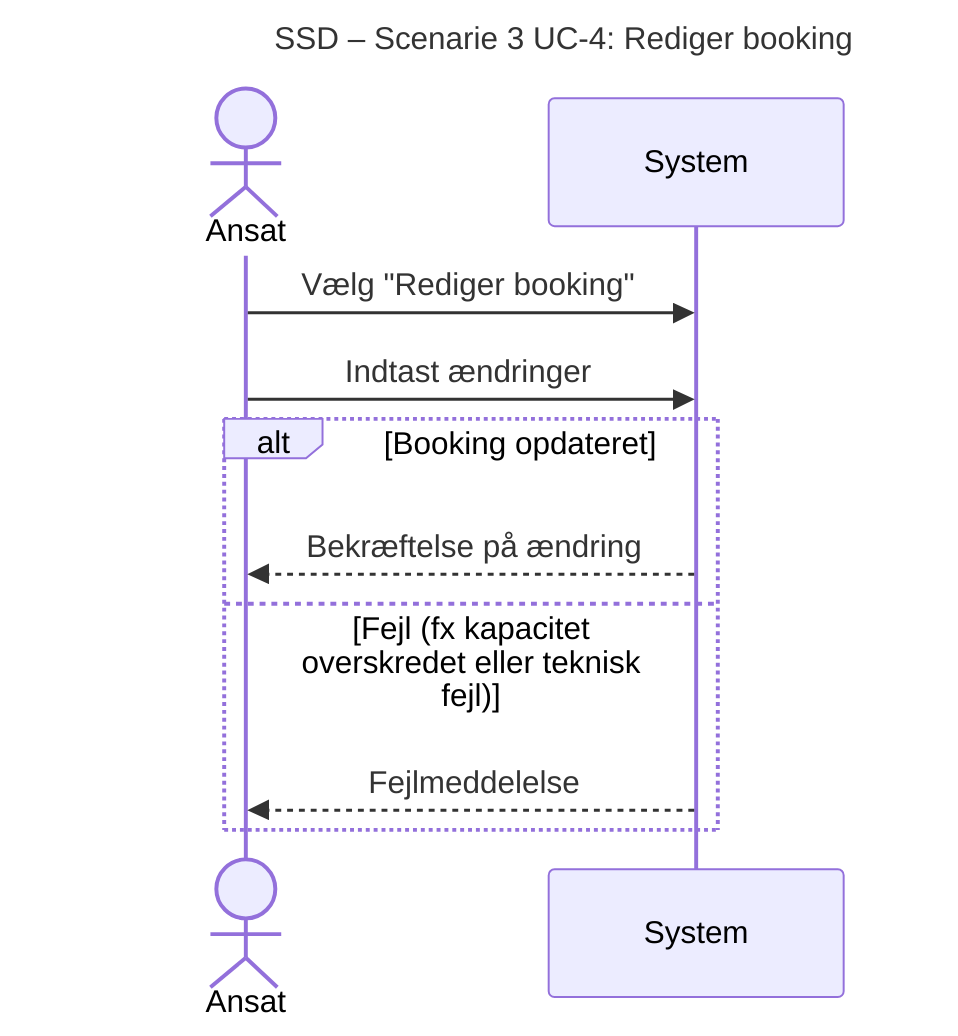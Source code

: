 ﻿sequenceDiagram
title SSD – Scenarie 3 UC-4: Rediger booking


    actor Ansat
    participant System

    Ansat->>System: Vælg "Rediger booking"
    Ansat->>System: Indtast ændringer
    alt Booking opdateret
        System-->>Ansat: Bekræftelse på ændring
    else Fejl (fx kapacitet overskredet eller teknisk fejl)
        System-->>Ansat: Fejlmeddelelse
    end